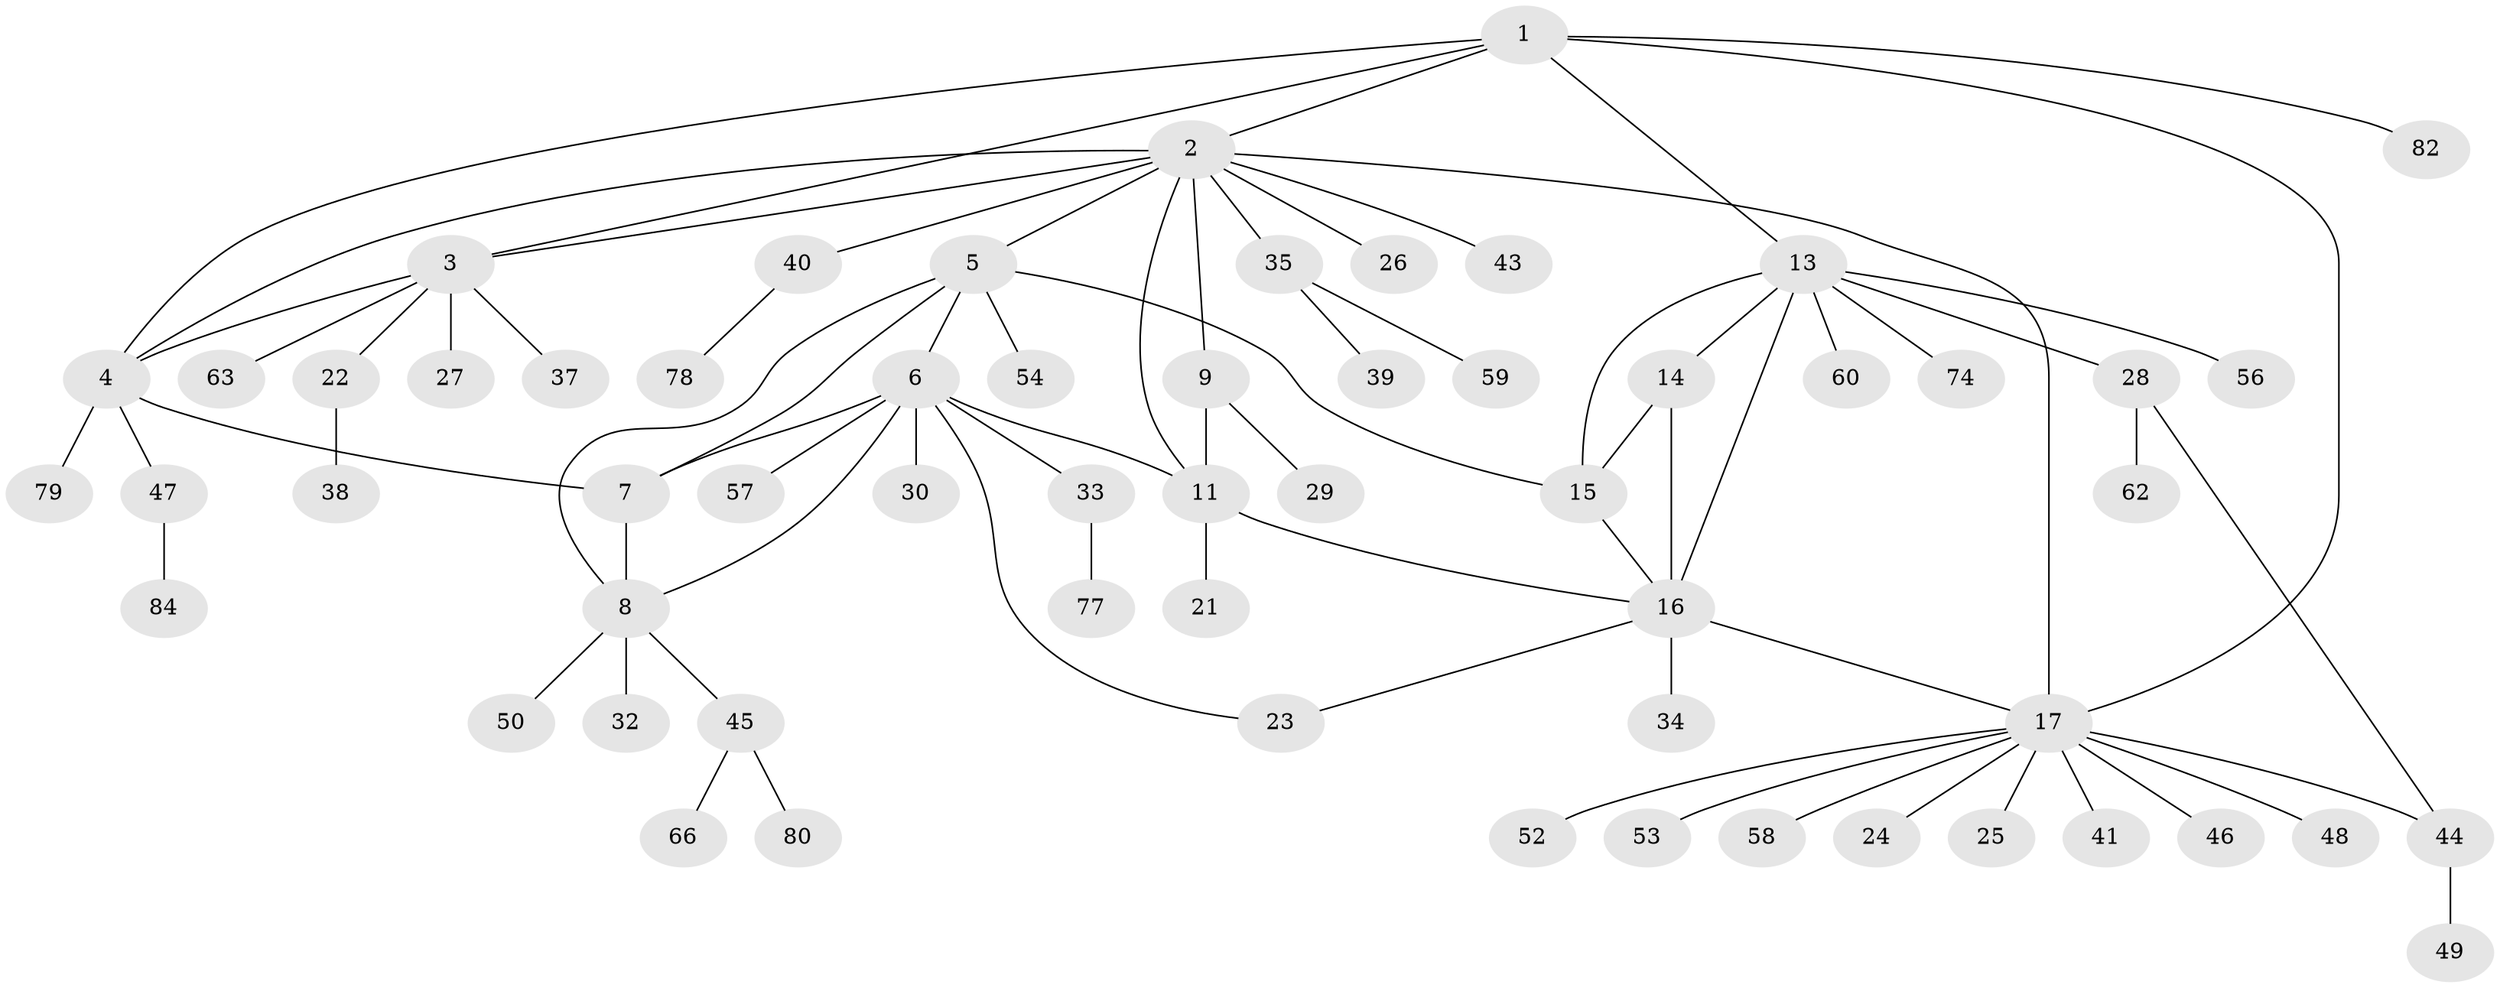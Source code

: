 // original degree distribution, {6: 0.08045977011494253, 5: 0.034482758620689655, 7: 0.011494252873563218, 8: 0.05747126436781609, 4: 0.022988505747126436, 3: 0.06896551724137931, 9: 0.022988505747126436, 1: 0.5517241379310345, 2: 0.14942528735632185}
// Generated by graph-tools (version 1.1) at 2025/19/03/04/25 18:19:51]
// undirected, 60 vertices, 77 edges
graph export_dot {
graph [start="1"]
  node [color=gray90,style=filled];
  1;
  2 [super="+10"];
  3;
  4;
  5;
  6;
  7 [super="+42"];
  8;
  9 [super="+83+72+68+76"];
  11 [super="+12"];
  13;
  14;
  15 [super="+31+86"];
  16 [super="+51"];
  17 [super="+36+55+18"];
  21;
  22;
  23;
  24;
  25;
  26;
  27;
  28;
  29;
  30;
  32;
  33;
  34;
  35;
  37;
  38;
  39;
  40;
  41;
  43;
  44 [super="+64"];
  45;
  46;
  47;
  48;
  49;
  50;
  52;
  53;
  54;
  56;
  57 [super="+65"];
  58;
  59 [super="+70"];
  60;
  62;
  63 [super="+81"];
  66;
  74;
  77;
  78;
  79;
  80;
  82;
  84;
  1 -- 2;
  1 -- 3;
  1 -- 4;
  1 -- 13;
  1 -- 82;
  1 -- 17;
  2 -- 3;
  2 -- 4;
  2 -- 40;
  2 -- 35;
  2 -- 5;
  2 -- 9;
  2 -- 11 [weight=3];
  2 -- 43;
  2 -- 17 [weight=3];
  2 -- 26;
  3 -- 4;
  3 -- 22;
  3 -- 27;
  3 -- 37;
  3 -- 63;
  4 -- 7;
  4 -- 47;
  4 -- 79;
  5 -- 6;
  5 -- 7;
  5 -- 8;
  5 -- 15;
  5 -- 54;
  6 -- 7;
  6 -- 8;
  6 -- 23;
  6 -- 30;
  6 -- 33;
  6 -- 57;
  6 -- 11;
  7 -- 8;
  8 -- 32;
  8 -- 45;
  8 -- 50;
  9 -- 11 [weight=2];
  9 -- 29;
  11 -- 16;
  11 -- 21;
  13 -- 14;
  13 -- 15;
  13 -- 16;
  13 -- 28;
  13 -- 56;
  13 -- 60;
  13 -- 74;
  14 -- 15;
  14 -- 16;
  15 -- 16;
  16 -- 34;
  16 -- 23;
  16 -- 17 [weight=2];
  17 -- 48;
  17 -- 41;
  17 -- 44;
  17 -- 46;
  17 -- 52;
  17 -- 53;
  17 -- 24;
  17 -- 25;
  17 -- 58;
  22 -- 38;
  28 -- 44;
  28 -- 62;
  33 -- 77;
  35 -- 39;
  35 -- 59;
  40 -- 78;
  44 -- 49;
  45 -- 66;
  45 -- 80;
  47 -- 84;
}
